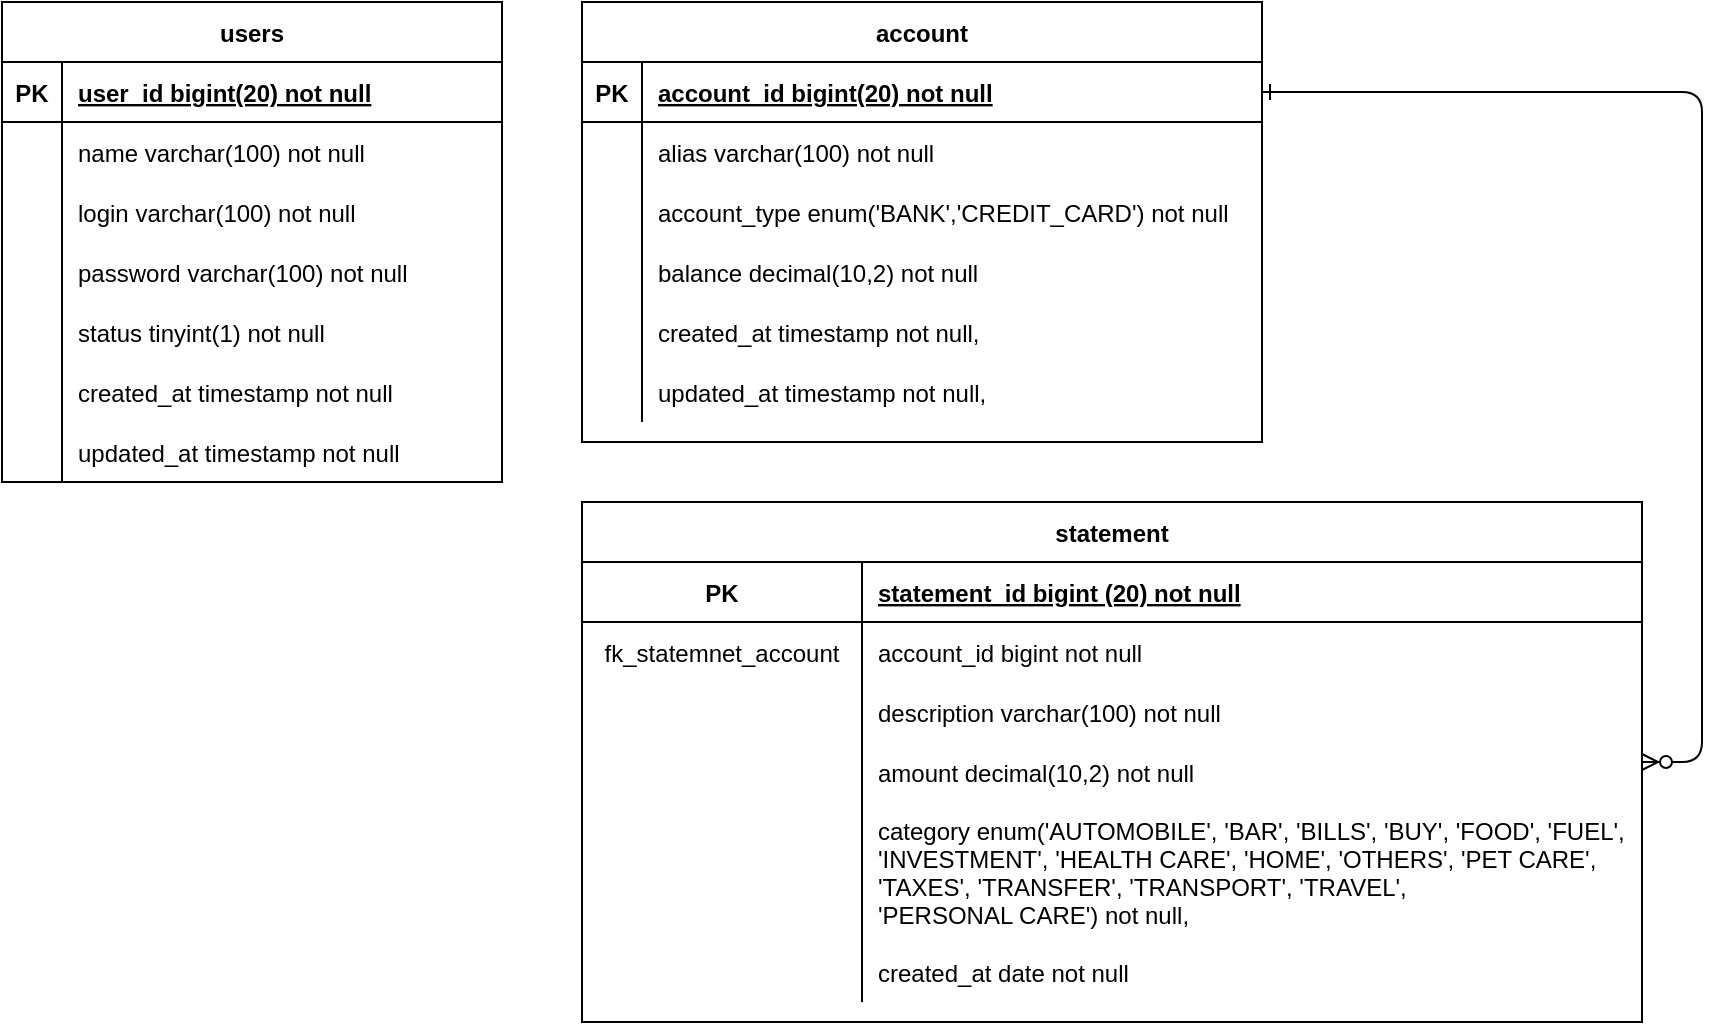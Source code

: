 <mxfile version="13.6.6" type="device"><diagram id="R2lEEEUBdFMjLlhIrx00" name="Page-1"><mxGraphModel dx="1069" dy="442" grid="1" gridSize="10" guides="1" tooltips="1" connect="1" arrows="1" fold="1" page="0" pageScale="1" pageWidth="850" pageHeight="1100" math="0" shadow="0" extFonts="Permanent Marker^https://fonts.googleapis.com/css?family=Permanent+Marker"><root><mxCell id="0"/><mxCell id="1" parent="0"/><mxCell id="C-vyLk0tnHw3VtMMgP7b-12" value="" style="edgeStyle=entityRelationEdgeStyle;endArrow=ERzeroToMany;startArrow=ERone;endFill=1;startFill=0;" parent="1" source="C-vyLk0tnHw3VtMMgP7b-3" target="C-vyLk0tnHw3VtMMgP7b-13" edge="1"><mxGeometry width="100" height="100" relative="1" as="geometry"><mxPoint x="400" y="180" as="sourcePoint"/><mxPoint x="460" y="205" as="targetPoint"/></mxGeometry></mxCell><mxCell id="C-vyLk0tnHw3VtMMgP7b-23" value="users" style="shape=table;startSize=30;container=1;collapsible=1;childLayout=tableLayout;fixedRows=1;rowLines=0;fontStyle=1;align=center;resizeLast=1;" parent="1" vertex="1"><mxGeometry x="30" y="40" width="250" height="240" as="geometry"/></mxCell><mxCell id="C-vyLk0tnHw3VtMMgP7b-24" value="" style="shape=partialRectangle;collapsible=0;dropTarget=0;pointerEvents=0;fillColor=none;points=[[0,0.5],[1,0.5]];portConstraint=eastwest;top=0;left=0;right=0;bottom=1;" parent="C-vyLk0tnHw3VtMMgP7b-23" vertex="1"><mxGeometry y="30" width="250" height="30" as="geometry"/></mxCell><mxCell id="C-vyLk0tnHw3VtMMgP7b-25" value="PK" style="shape=partialRectangle;overflow=hidden;connectable=0;fillColor=none;top=0;left=0;bottom=0;right=0;fontStyle=1;" parent="C-vyLk0tnHw3VtMMgP7b-24" vertex="1"><mxGeometry width="30" height="30" as="geometry"/></mxCell><mxCell id="C-vyLk0tnHw3VtMMgP7b-26" value="user_id bigint(20) not null" style="shape=partialRectangle;overflow=hidden;connectable=0;fillColor=none;top=0;left=0;bottom=0;right=0;align=left;spacingLeft=6;fontStyle=5;" parent="C-vyLk0tnHw3VtMMgP7b-24" vertex="1"><mxGeometry x="30" width="220" height="30" as="geometry"/></mxCell><mxCell id="C-vyLk0tnHw3VtMMgP7b-27" value="" style="shape=partialRectangle;collapsible=0;dropTarget=0;pointerEvents=0;fillColor=none;points=[[0,0.5],[1,0.5]];portConstraint=eastwest;top=0;left=0;right=0;bottom=0;" parent="C-vyLk0tnHw3VtMMgP7b-23" vertex="1"><mxGeometry y="60" width="250" height="30" as="geometry"/></mxCell><mxCell id="C-vyLk0tnHw3VtMMgP7b-28" value="" style="shape=partialRectangle;overflow=hidden;connectable=0;fillColor=none;top=0;left=0;bottom=0;right=0;" parent="C-vyLk0tnHw3VtMMgP7b-27" vertex="1"><mxGeometry width="30" height="30" as="geometry"/></mxCell><mxCell id="C-vyLk0tnHw3VtMMgP7b-29" value="name varchar(100) not null" style="shape=partialRectangle;overflow=hidden;connectable=0;fillColor=none;top=0;left=0;bottom=0;right=0;align=left;spacingLeft=6;" parent="C-vyLk0tnHw3VtMMgP7b-27" vertex="1"><mxGeometry x="30" width="220" height="30" as="geometry"/></mxCell><mxCell id="kRtSCmSwOEE_hVXo_Q9p-1" value="" style="shape=partialRectangle;collapsible=0;dropTarget=0;pointerEvents=0;fillColor=none;points=[[0,0.5],[1,0.5]];portConstraint=eastwest;top=0;left=0;right=0;bottom=0;" parent="C-vyLk0tnHw3VtMMgP7b-23" vertex="1"><mxGeometry y="90" width="250" height="30" as="geometry"/></mxCell><mxCell id="kRtSCmSwOEE_hVXo_Q9p-2" value="" style="shape=partialRectangle;overflow=hidden;connectable=0;fillColor=none;top=0;left=0;bottom=0;right=0;" parent="kRtSCmSwOEE_hVXo_Q9p-1" vertex="1"><mxGeometry width="30" height="30" as="geometry"/></mxCell><mxCell id="kRtSCmSwOEE_hVXo_Q9p-3" value="login varchar(100) not null" style="shape=partialRectangle;overflow=hidden;connectable=0;fillColor=none;top=0;left=0;bottom=0;right=0;align=left;spacingLeft=6;" parent="kRtSCmSwOEE_hVXo_Q9p-1" vertex="1"><mxGeometry x="30" width="220" height="30" as="geometry"/></mxCell><mxCell id="kRtSCmSwOEE_hVXo_Q9p-4" value="" style="shape=partialRectangle;collapsible=0;dropTarget=0;pointerEvents=0;fillColor=none;points=[[0,0.5],[1,0.5]];portConstraint=eastwest;top=0;left=0;right=0;bottom=0;" parent="C-vyLk0tnHw3VtMMgP7b-23" vertex="1"><mxGeometry y="120" width="250" height="30" as="geometry"/></mxCell><mxCell id="kRtSCmSwOEE_hVXo_Q9p-5" value="" style="shape=partialRectangle;overflow=hidden;connectable=0;fillColor=none;top=0;left=0;bottom=0;right=0;" parent="kRtSCmSwOEE_hVXo_Q9p-4" vertex="1"><mxGeometry width="30" height="30" as="geometry"/></mxCell><mxCell id="kRtSCmSwOEE_hVXo_Q9p-6" value="password varchar(100) not null" style="shape=partialRectangle;overflow=hidden;connectable=0;fillColor=none;top=0;left=0;bottom=0;right=0;align=left;spacingLeft=6;" parent="kRtSCmSwOEE_hVXo_Q9p-4" vertex="1"><mxGeometry x="30" width="220" height="30" as="geometry"/></mxCell><mxCell id="kRtSCmSwOEE_hVXo_Q9p-7" value="" style="shape=partialRectangle;collapsible=0;dropTarget=0;pointerEvents=0;fillColor=none;points=[[0,0.5],[1,0.5]];portConstraint=eastwest;top=0;left=0;right=0;bottom=0;" parent="C-vyLk0tnHw3VtMMgP7b-23" vertex="1"><mxGeometry y="150" width="250" height="30" as="geometry"/></mxCell><mxCell id="kRtSCmSwOEE_hVXo_Q9p-8" value="" style="shape=partialRectangle;overflow=hidden;connectable=0;fillColor=none;top=0;left=0;bottom=0;right=0;" parent="kRtSCmSwOEE_hVXo_Q9p-7" vertex="1"><mxGeometry width="30" height="30" as="geometry"/></mxCell><mxCell id="kRtSCmSwOEE_hVXo_Q9p-9" value="status tinyint(1) not null" style="shape=partialRectangle;overflow=hidden;connectable=0;fillColor=none;top=0;left=0;bottom=0;right=0;align=left;spacingLeft=6;" parent="kRtSCmSwOEE_hVXo_Q9p-7" vertex="1"><mxGeometry x="30" width="220" height="30" as="geometry"/></mxCell><mxCell id="iYcOkm6szDt4bVGuywiW-1" value="" style="shape=partialRectangle;collapsible=0;dropTarget=0;pointerEvents=0;fillColor=none;points=[[0,0.5],[1,0.5]];portConstraint=eastwest;top=0;left=0;right=0;bottom=0;" vertex="1" parent="C-vyLk0tnHw3VtMMgP7b-23"><mxGeometry y="180" width="250" height="30" as="geometry"/></mxCell><mxCell id="iYcOkm6szDt4bVGuywiW-2" value="" style="shape=partialRectangle;overflow=hidden;connectable=0;fillColor=none;top=0;left=0;bottom=0;right=0;" vertex="1" parent="iYcOkm6szDt4bVGuywiW-1"><mxGeometry width="30" height="30" as="geometry"/></mxCell><mxCell id="iYcOkm6szDt4bVGuywiW-3" value="created_at timestamp not null" style="shape=partialRectangle;overflow=hidden;connectable=0;fillColor=none;top=0;left=0;bottom=0;right=0;align=left;spacingLeft=6;" vertex="1" parent="iYcOkm6szDt4bVGuywiW-1"><mxGeometry x="30" width="220" height="30" as="geometry"/></mxCell><mxCell id="iYcOkm6szDt4bVGuywiW-10" value="" style="shape=partialRectangle;collapsible=0;dropTarget=0;pointerEvents=0;fillColor=none;points=[[0,0.5],[1,0.5]];portConstraint=eastwest;top=0;left=0;right=0;bottom=0;" vertex="1" parent="C-vyLk0tnHw3VtMMgP7b-23"><mxGeometry y="210" width="250" height="30" as="geometry"/></mxCell><mxCell id="iYcOkm6szDt4bVGuywiW-11" value="" style="shape=partialRectangle;overflow=hidden;connectable=0;fillColor=none;top=0;left=0;bottom=0;right=0;" vertex="1" parent="iYcOkm6szDt4bVGuywiW-10"><mxGeometry width="30" height="30" as="geometry"/></mxCell><mxCell id="iYcOkm6szDt4bVGuywiW-12" value="updated_at timestamp not null" style="shape=partialRectangle;overflow=hidden;connectable=0;fillColor=none;top=0;left=0;bottom=0;right=0;align=left;spacingLeft=6;" vertex="1" parent="iYcOkm6szDt4bVGuywiW-10"><mxGeometry x="30" width="220" height="30" as="geometry"/></mxCell><mxCell id="C-vyLk0tnHw3VtMMgP7b-2" value="account" style="shape=table;startSize=30;container=1;collapsible=1;childLayout=tableLayout;fixedRows=1;rowLines=0;fontStyle=1;align=center;resizeLast=1;" parent="1" vertex="1"><mxGeometry x="320" y="40" width="340" height="220" as="geometry"/></mxCell><mxCell id="C-vyLk0tnHw3VtMMgP7b-3" value="" style="shape=partialRectangle;collapsible=0;dropTarget=0;pointerEvents=0;fillColor=none;points=[[0,0.5],[1,0.5]];portConstraint=eastwest;top=0;left=0;right=0;bottom=1;" parent="C-vyLk0tnHw3VtMMgP7b-2" vertex="1"><mxGeometry y="30" width="340" height="30" as="geometry"/></mxCell><mxCell id="C-vyLk0tnHw3VtMMgP7b-4" value="PK" style="shape=partialRectangle;overflow=hidden;connectable=0;fillColor=none;top=0;left=0;bottom=0;right=0;fontStyle=1;" parent="C-vyLk0tnHw3VtMMgP7b-3" vertex="1"><mxGeometry width="30" height="30" as="geometry"/></mxCell><mxCell id="C-vyLk0tnHw3VtMMgP7b-5" value="account_id bigint(20) not null" style="shape=partialRectangle;overflow=hidden;connectable=0;fillColor=none;top=0;left=0;bottom=0;right=0;align=left;spacingLeft=6;fontStyle=5;" parent="C-vyLk0tnHw3VtMMgP7b-3" vertex="1"><mxGeometry x="30" width="310" height="30" as="geometry"/></mxCell><mxCell id="C-vyLk0tnHw3VtMMgP7b-6" value="" style="shape=partialRectangle;collapsible=0;dropTarget=0;pointerEvents=0;fillColor=none;points=[[0,0.5],[1,0.5]];portConstraint=eastwest;top=0;left=0;right=0;bottom=0;" parent="C-vyLk0tnHw3VtMMgP7b-2" vertex="1"><mxGeometry y="60" width="340" height="30" as="geometry"/></mxCell><mxCell id="C-vyLk0tnHw3VtMMgP7b-7" value="" style="shape=partialRectangle;overflow=hidden;connectable=0;fillColor=none;top=0;left=0;bottom=0;right=0;" parent="C-vyLk0tnHw3VtMMgP7b-6" vertex="1"><mxGeometry width="30" height="30" as="geometry"/></mxCell><mxCell id="C-vyLk0tnHw3VtMMgP7b-8" value="alias varchar(100) not null" style="shape=partialRectangle;overflow=hidden;connectable=0;fillColor=none;top=0;left=0;bottom=0;right=0;align=left;spacingLeft=6;" parent="C-vyLk0tnHw3VtMMgP7b-6" vertex="1"><mxGeometry x="30" width="310" height="30" as="geometry"/></mxCell><mxCell id="C-vyLk0tnHw3VtMMgP7b-9" value="" style="shape=partialRectangle;collapsible=0;dropTarget=0;pointerEvents=0;fillColor=none;points=[[0,0.5],[1,0.5]];portConstraint=eastwest;top=0;left=0;right=0;bottom=0;" parent="C-vyLk0tnHw3VtMMgP7b-2" vertex="1"><mxGeometry y="90" width="340" height="30" as="geometry"/></mxCell><mxCell id="C-vyLk0tnHw3VtMMgP7b-10" value="" style="shape=partialRectangle;overflow=hidden;connectable=0;fillColor=none;top=0;left=0;bottom=0;right=0;" parent="C-vyLk0tnHw3VtMMgP7b-9" vertex="1"><mxGeometry width="30" height="30" as="geometry"/></mxCell><mxCell id="C-vyLk0tnHw3VtMMgP7b-11" value="account_type enum('BANK','CREDIT_CARD') not null" style="shape=partialRectangle;overflow=hidden;connectable=0;fillColor=none;top=0;left=0;bottom=0;right=0;align=left;spacingLeft=6;" parent="C-vyLk0tnHw3VtMMgP7b-9" vertex="1"><mxGeometry x="30" width="310" height="30" as="geometry"/></mxCell><mxCell id="Esbkpfoau2qbQ4yyXK5C-1" value="" style="shape=partialRectangle;collapsible=0;dropTarget=0;pointerEvents=0;fillColor=none;points=[[0,0.5],[1,0.5]];portConstraint=eastwest;top=0;left=0;right=0;bottom=0;" parent="C-vyLk0tnHw3VtMMgP7b-2" vertex="1"><mxGeometry y="120" width="340" height="30" as="geometry"/></mxCell><mxCell id="Esbkpfoau2qbQ4yyXK5C-2" value="" style="shape=partialRectangle;overflow=hidden;connectable=0;fillColor=none;top=0;left=0;bottom=0;right=0;" parent="Esbkpfoau2qbQ4yyXK5C-1" vertex="1"><mxGeometry width="30" height="30" as="geometry"/></mxCell><mxCell id="Esbkpfoau2qbQ4yyXK5C-3" value="balance decimal(10,2) not null" style="shape=partialRectangle;overflow=hidden;connectable=0;fillColor=none;top=0;left=0;bottom=0;right=0;align=left;spacingLeft=6;" parent="Esbkpfoau2qbQ4yyXK5C-1" vertex="1"><mxGeometry x="30" width="310" height="30" as="geometry"/></mxCell><mxCell id="iYcOkm6szDt4bVGuywiW-4" value="" style="shape=partialRectangle;collapsible=0;dropTarget=0;pointerEvents=0;fillColor=none;points=[[0,0.5],[1,0.5]];portConstraint=eastwest;top=0;left=0;right=0;bottom=0;" vertex="1" parent="C-vyLk0tnHw3VtMMgP7b-2"><mxGeometry y="150" width="340" height="30" as="geometry"/></mxCell><mxCell id="iYcOkm6szDt4bVGuywiW-5" value="" style="shape=partialRectangle;overflow=hidden;connectable=0;fillColor=none;top=0;left=0;bottom=0;right=0;" vertex="1" parent="iYcOkm6szDt4bVGuywiW-4"><mxGeometry width="30" height="30" as="geometry"/></mxCell><mxCell id="iYcOkm6szDt4bVGuywiW-6" value="created_at timestamp not null," style="shape=partialRectangle;overflow=hidden;connectable=0;fillColor=none;top=0;left=0;bottom=0;right=0;align=left;spacingLeft=6;" vertex="1" parent="iYcOkm6szDt4bVGuywiW-4"><mxGeometry x="30" width="310" height="30" as="geometry"/></mxCell><mxCell id="iYcOkm6szDt4bVGuywiW-7" value="" style="shape=partialRectangle;collapsible=0;dropTarget=0;pointerEvents=0;fillColor=none;points=[[0,0.5],[1,0.5]];portConstraint=eastwest;top=0;left=0;right=0;bottom=0;" vertex="1" parent="C-vyLk0tnHw3VtMMgP7b-2"><mxGeometry y="180" width="340" height="30" as="geometry"/></mxCell><mxCell id="iYcOkm6szDt4bVGuywiW-8" value="" style="shape=partialRectangle;overflow=hidden;connectable=0;fillColor=none;top=0;left=0;bottom=0;right=0;" vertex="1" parent="iYcOkm6szDt4bVGuywiW-7"><mxGeometry width="30" height="30" as="geometry"/></mxCell><mxCell id="iYcOkm6szDt4bVGuywiW-9" value="updated_at timestamp not null," style="shape=partialRectangle;overflow=hidden;connectable=0;fillColor=none;top=0;left=0;bottom=0;right=0;align=left;spacingLeft=6;" vertex="1" parent="iYcOkm6szDt4bVGuywiW-7"><mxGeometry x="30" width="310" height="30" as="geometry"/></mxCell><mxCell id="C-vyLk0tnHw3VtMMgP7b-13" value="statement" style="shape=table;startSize=30;container=1;collapsible=1;childLayout=tableLayout;fixedRows=1;rowLines=0;fontStyle=1;align=center;resizeLast=1;" parent="1" vertex="1"><mxGeometry x="320" y="290" width="530" height="260" as="geometry"/></mxCell><mxCell id="C-vyLk0tnHw3VtMMgP7b-14" value="" style="shape=partialRectangle;collapsible=0;dropTarget=0;pointerEvents=0;fillColor=none;points=[[0,0.5],[1,0.5]];portConstraint=eastwest;top=0;left=0;right=0;bottom=1;" parent="C-vyLk0tnHw3VtMMgP7b-13" vertex="1"><mxGeometry y="30" width="530" height="30" as="geometry"/></mxCell><mxCell id="C-vyLk0tnHw3VtMMgP7b-15" value="PK" style="shape=partialRectangle;overflow=hidden;connectable=0;fillColor=none;top=0;left=0;bottom=0;right=0;fontStyle=1;" parent="C-vyLk0tnHw3VtMMgP7b-14" vertex="1"><mxGeometry width="140" height="30" as="geometry"/></mxCell><mxCell id="C-vyLk0tnHw3VtMMgP7b-16" value="statement_id bigint (20) not null" style="shape=partialRectangle;overflow=hidden;connectable=0;fillColor=none;top=0;left=0;bottom=0;right=0;align=left;spacingLeft=6;fontStyle=5;" parent="C-vyLk0tnHw3VtMMgP7b-14" vertex="1"><mxGeometry x="140" width="390" height="30" as="geometry"/></mxCell><mxCell id="C-vyLk0tnHw3VtMMgP7b-17" value="" style="shape=partialRectangle;collapsible=0;dropTarget=0;pointerEvents=0;fillColor=none;points=[[0,0.5],[1,0.5]];portConstraint=eastwest;top=0;left=0;right=0;bottom=0;" parent="C-vyLk0tnHw3VtMMgP7b-13" vertex="1"><mxGeometry y="60" width="530" height="30" as="geometry"/></mxCell><mxCell id="C-vyLk0tnHw3VtMMgP7b-18" value="fk_statemnet_account" style="shape=partialRectangle;overflow=hidden;connectable=0;fillColor=none;top=0;left=0;bottom=0;right=0;" parent="C-vyLk0tnHw3VtMMgP7b-17" vertex="1"><mxGeometry width="140" height="30" as="geometry"/></mxCell><mxCell id="C-vyLk0tnHw3VtMMgP7b-19" value="account_id bigint not null" style="shape=partialRectangle;overflow=hidden;connectable=0;fillColor=none;top=0;left=0;bottom=0;right=0;align=left;spacingLeft=6;" parent="C-vyLk0tnHw3VtMMgP7b-17" vertex="1"><mxGeometry x="140" width="390" height="30" as="geometry"/></mxCell><mxCell id="WYaoDLZyA-c9E-ufUkin-4" value="" style="shape=partialRectangle;collapsible=0;dropTarget=0;pointerEvents=0;fillColor=none;points=[[0,0.5],[1,0.5]];portConstraint=eastwest;top=0;left=0;right=0;bottom=0;" parent="C-vyLk0tnHw3VtMMgP7b-13" vertex="1"><mxGeometry y="90" width="530" height="30" as="geometry"/></mxCell><mxCell id="WYaoDLZyA-c9E-ufUkin-5" value="" style="shape=partialRectangle;overflow=hidden;connectable=0;fillColor=none;top=0;left=0;bottom=0;right=0;" parent="WYaoDLZyA-c9E-ufUkin-4" vertex="1"><mxGeometry width="140" height="30" as="geometry"/></mxCell><mxCell id="WYaoDLZyA-c9E-ufUkin-6" value="description varchar(100) not null" style="shape=partialRectangle;overflow=hidden;connectable=0;fillColor=none;top=0;left=0;bottom=0;right=0;align=left;spacingLeft=6;" parent="WYaoDLZyA-c9E-ufUkin-4" vertex="1"><mxGeometry x="140" width="390" height="30" as="geometry"/></mxCell><mxCell id="C-vyLk0tnHw3VtMMgP7b-20" value="" style="shape=partialRectangle;collapsible=0;dropTarget=0;pointerEvents=0;fillColor=none;points=[[0,0.5],[1,0.5]];portConstraint=eastwest;top=0;left=0;right=0;bottom=0;" parent="C-vyLk0tnHw3VtMMgP7b-13" vertex="1"><mxGeometry y="120" width="530" height="30" as="geometry"/></mxCell><mxCell id="C-vyLk0tnHw3VtMMgP7b-21" value="" style="shape=partialRectangle;overflow=hidden;connectable=0;fillColor=none;top=0;left=0;bottom=0;right=0;" parent="C-vyLk0tnHw3VtMMgP7b-20" vertex="1"><mxGeometry width="140" height="30" as="geometry"/></mxCell><mxCell id="C-vyLk0tnHw3VtMMgP7b-22" value="amount decimal(10,2) not null" style="shape=partialRectangle;overflow=hidden;connectable=0;fillColor=none;top=0;left=0;bottom=0;right=0;align=left;spacingLeft=6;" parent="C-vyLk0tnHw3VtMMgP7b-20" vertex="1"><mxGeometry x="140" width="390" height="30" as="geometry"/></mxCell><mxCell id="WYaoDLZyA-c9E-ufUkin-7" value="" style="shape=partialRectangle;collapsible=0;dropTarget=0;pointerEvents=0;fillColor=none;points=[[0,0.5],[1,0.5]];portConstraint=eastwest;top=0;left=0;right=0;bottom=0;" parent="C-vyLk0tnHw3VtMMgP7b-13" vertex="1"><mxGeometry y="150" width="530" height="70" as="geometry"/></mxCell><mxCell id="WYaoDLZyA-c9E-ufUkin-8" value="" style="shape=partialRectangle;overflow=hidden;connectable=0;fillColor=none;top=0;left=0;bottom=0;right=0;" parent="WYaoDLZyA-c9E-ufUkin-7" vertex="1"><mxGeometry width="140" height="70" as="geometry"/></mxCell><mxCell id="WYaoDLZyA-c9E-ufUkin-9" value="category enum('AUTOMOBILE', 'BAR', 'BILLS', 'BUY', 'FOOD', 'FUEL', &#10;'INVESTMENT', 'HEALTH CARE', 'HOME', 'OTHERS', 'PET CARE', &#10;'TAXES', 'TRANSFER', 'TRANSPORT', 'TRAVEL', &#10;'PERSONAL CARE') not null," style="shape=partialRectangle;overflow=hidden;connectable=0;fillColor=none;top=0;left=0;bottom=0;right=0;align=left;spacingLeft=6;" parent="WYaoDLZyA-c9E-ufUkin-7" vertex="1"><mxGeometry x="140" width="390" height="70" as="geometry"/></mxCell><mxCell id="WYaoDLZyA-c9E-ufUkin-1" value="" style="shape=partialRectangle;collapsible=0;dropTarget=0;pointerEvents=0;fillColor=none;points=[[0,0.5],[1,0.5]];portConstraint=eastwest;top=0;left=0;right=0;bottom=0;" parent="C-vyLk0tnHw3VtMMgP7b-13" vertex="1"><mxGeometry y="220" width="530" height="30" as="geometry"/></mxCell><mxCell id="WYaoDLZyA-c9E-ufUkin-2" value="" style="shape=partialRectangle;overflow=hidden;connectable=0;fillColor=none;top=0;left=0;bottom=0;right=0;" parent="WYaoDLZyA-c9E-ufUkin-1" vertex="1"><mxGeometry width="140" height="30" as="geometry"/></mxCell><mxCell id="WYaoDLZyA-c9E-ufUkin-3" value="created_at date not null" style="shape=partialRectangle;overflow=hidden;connectable=0;fillColor=none;top=0;left=0;bottom=0;right=0;align=left;spacingLeft=6;" parent="WYaoDLZyA-c9E-ufUkin-1" vertex="1"><mxGeometry x="140" width="390" height="30" as="geometry"/></mxCell></root></mxGraphModel></diagram></mxfile>